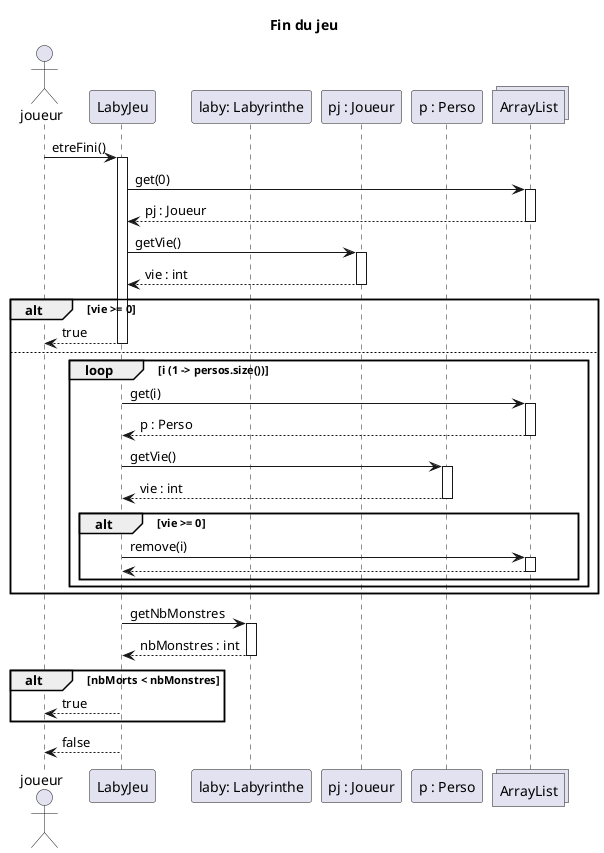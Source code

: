 @startuml
title Fin du jeu
actor joueur as j
participant LabyJeu as ljeu
participant "laby: Labyrinthe" as laby
participant "pj : Joueur" as pj
participant "p : Perso" as p
collections ArrayList as al
j -> ljeu : etreFini()
activate ljeu
    ljeu -> al : get(0)
    activate al
        ljeu <-- al : pj : Joueur
    deactivate al
        ljeu -> pj : getVie()
    activate pj
        ljeu <-- pj : vie : int
    deactivate pj
    alt vie >= 0
        return true
    else
        loop i (1 -> persos.size())
            ljeu -> al : get(i)
            activate al
                return p : Perso
            deactivate al
            ljeu -> p : getVie()
            activate p
                return vie : int
            deactivate p
            alt vie >= 0
                ljeu -> al : remove(i)
                activate al
                    ljeu <-- al
                deactivate al
            end
        end
    end
    ljeu -> laby : getNbMonstres
    activate laby
        return nbMonstres : int
    deactivate laby
    alt nbMorts < nbMonstres
    j <-- ljeu : true
    end
    j <-- ljeu : false
deactivate ljeu
@enduml